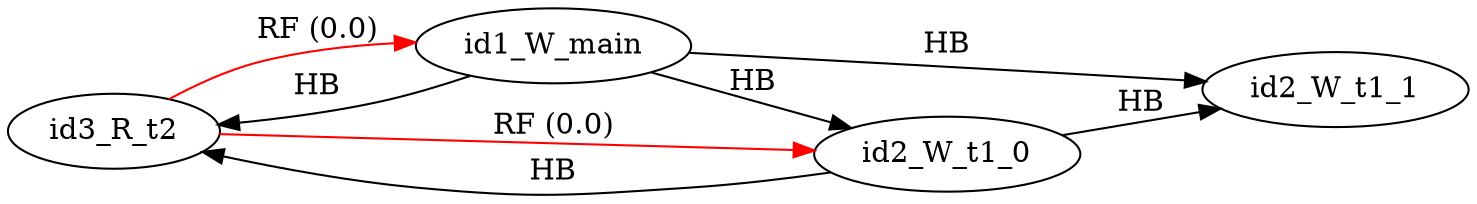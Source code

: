 digraph memory_model {
rankdir=LR;
splines=true; esep=0.5;
id3_R_t2 -> id1_W_main [label = "RF (0.0)", color="red"];
id3_R_t2 -> id2_W_t1_0 [label = "RF (0.0)", color="red"];
id2_W_t1_0 -> id2_W_t1_1 [label = "HB", color="black"];
id1_W_main -> id2_W_t1_0 [label = "HB", color="black"];
id1_W_main -> id2_W_t1_1 [label = "HB", color="black"];
id1_W_main -> id3_R_t2 [label = "HB", color="black"];
id2_W_t1_0 -> id3_R_t2 [label = "HB", color="black"];
id1_W_main [pos="2.5,4!"]
id2_W_t1_0 [pos="0,2!"]
id2_W_t1_1 [pos="0,0!"]
id3_R_t2 [pos="5,2!"]
}